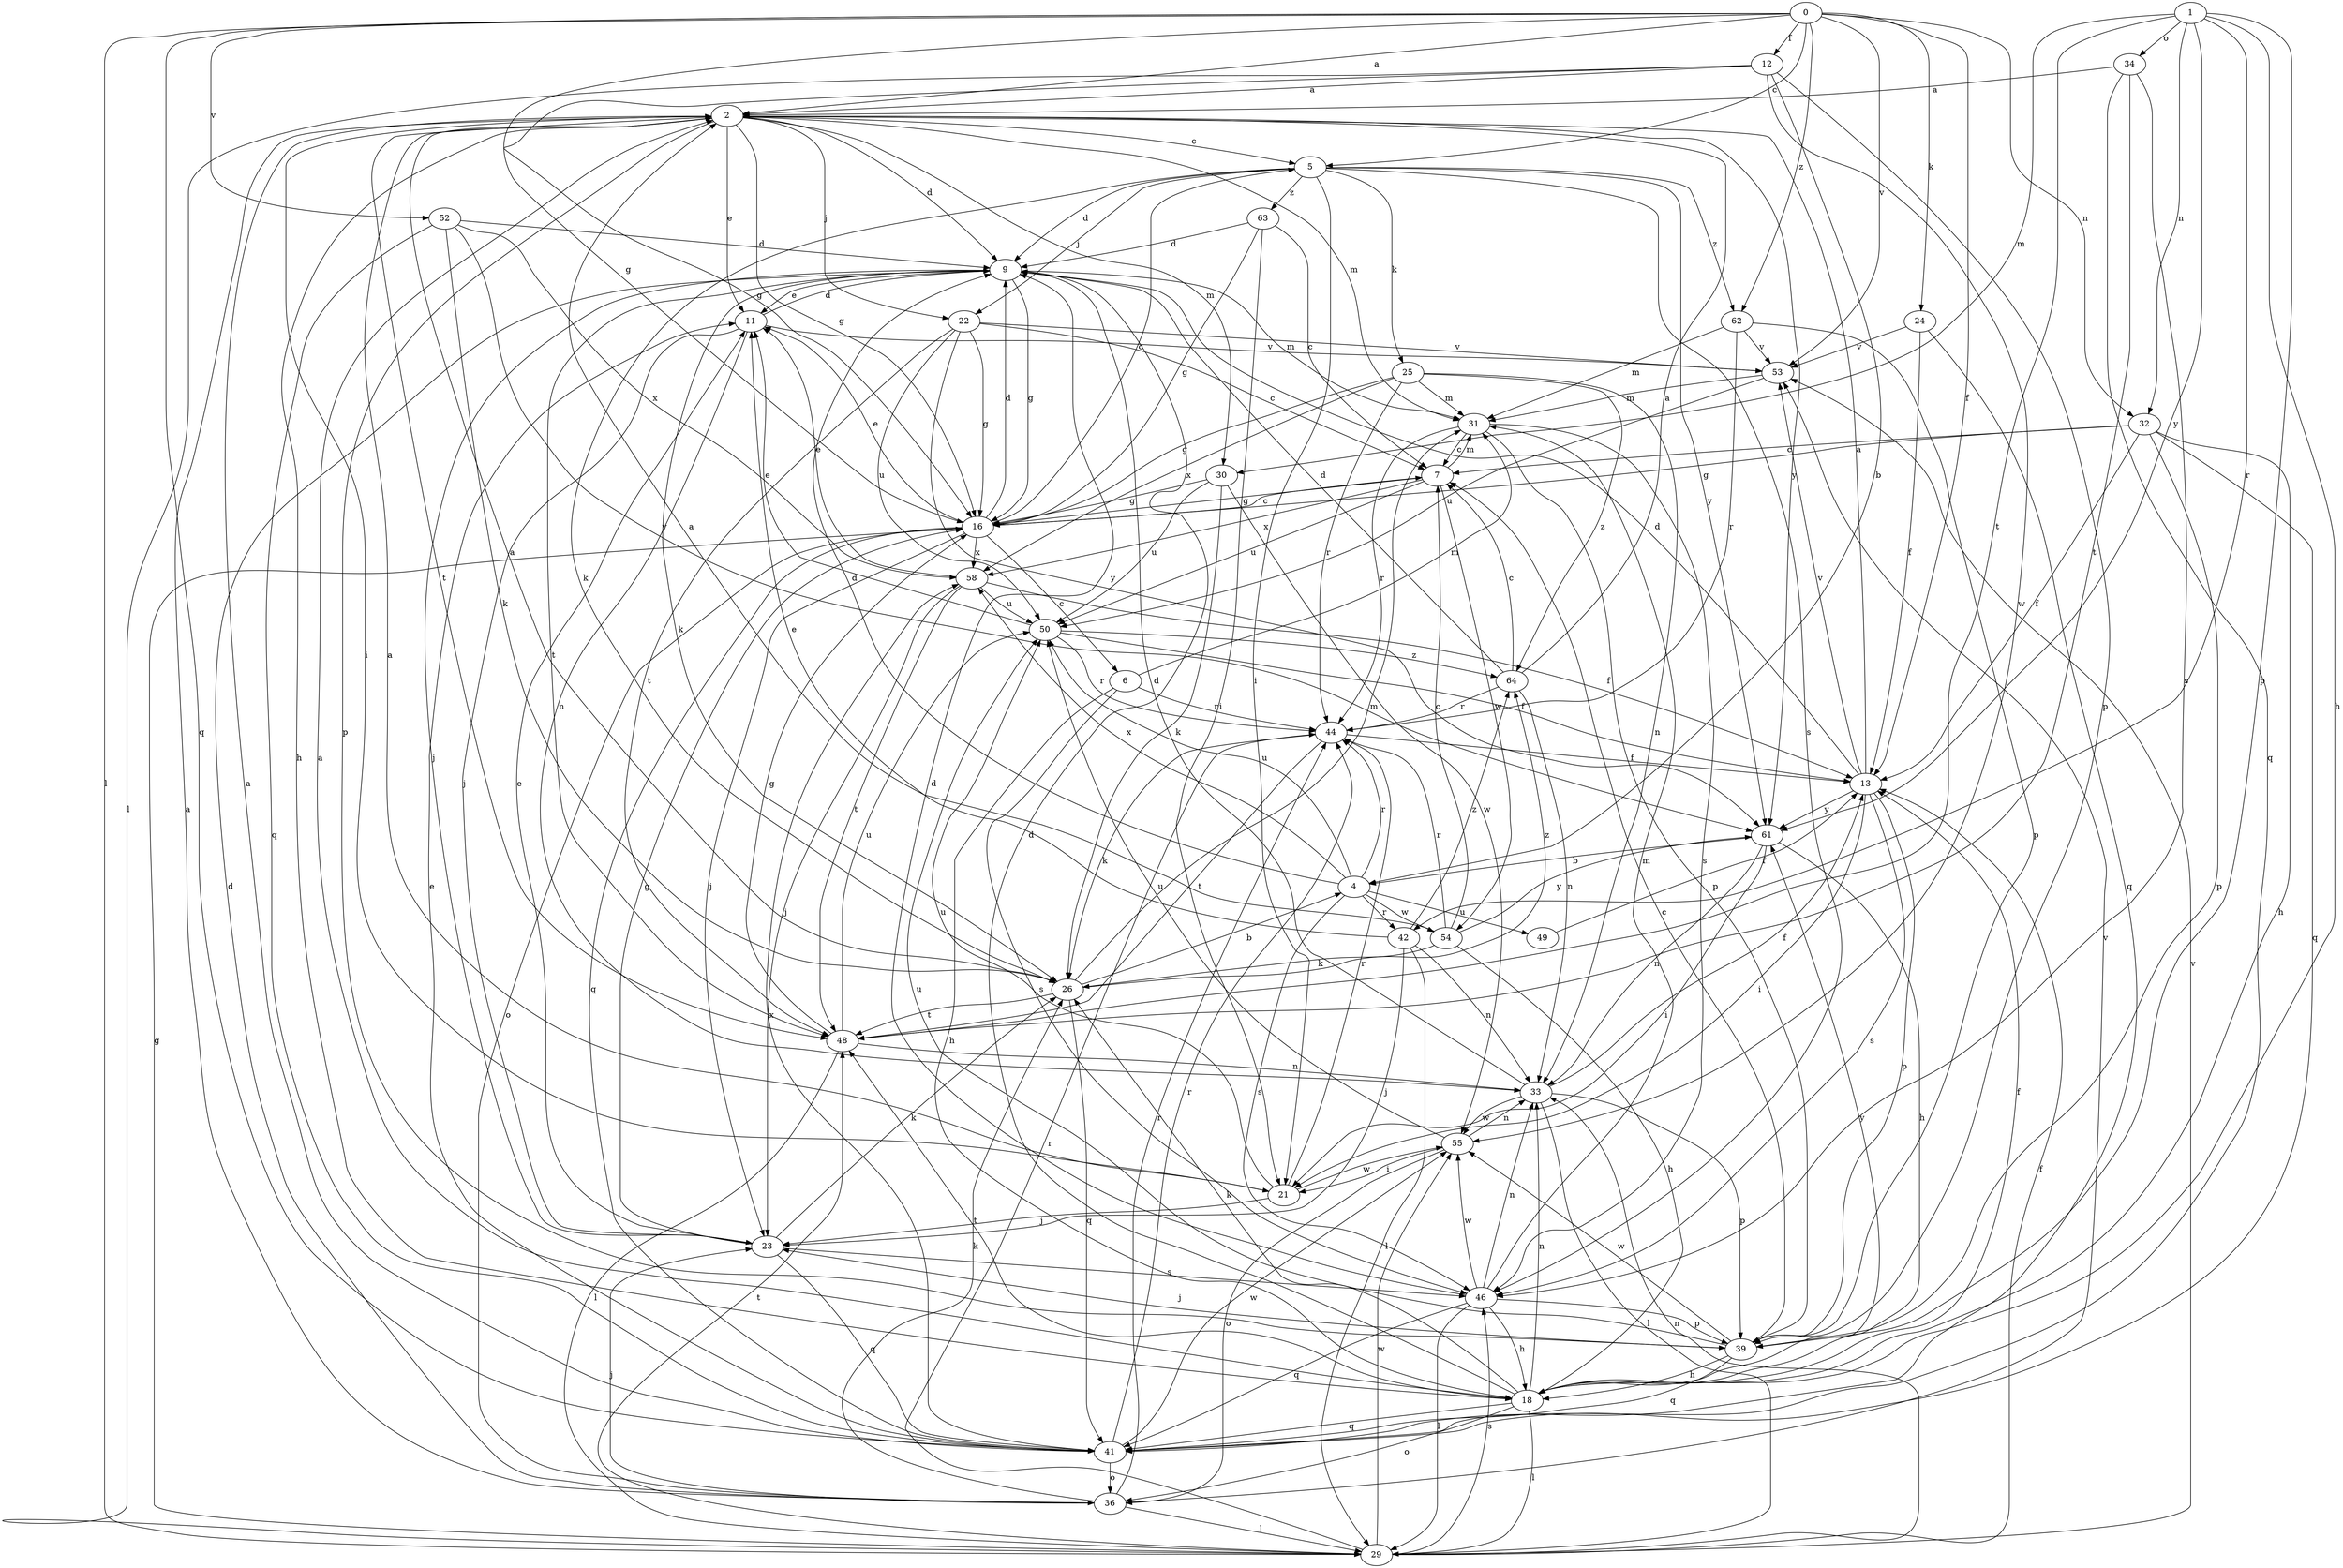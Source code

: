 strict digraph  {
0;
1;
2;
4;
5;
6;
7;
9;
11;
12;
13;
16;
18;
21;
22;
23;
24;
25;
26;
29;
30;
31;
32;
33;
34;
36;
39;
41;
42;
44;
46;
48;
49;
50;
52;
53;
54;
55;
58;
61;
62;
63;
64;
0 -> 2  [label=a];
0 -> 5  [label=c];
0 -> 12  [label=f];
0 -> 13  [label=f];
0 -> 16  [label=g];
0 -> 24  [label=k];
0 -> 29  [label=l];
0 -> 32  [label=n];
0 -> 41  [label=q];
0 -> 52  [label=v];
0 -> 53  [label=v];
0 -> 62  [label=z];
1 -> 18  [label=h];
1 -> 30  [label=m];
1 -> 32  [label=n];
1 -> 34  [label=o];
1 -> 39  [label=p];
1 -> 42  [label=r];
1 -> 48  [label=t];
1 -> 61  [label=y];
2 -> 5  [label=c];
2 -> 9  [label=d];
2 -> 11  [label=e];
2 -> 16  [label=g];
2 -> 18  [label=h];
2 -> 21  [label=i];
2 -> 22  [label=j];
2 -> 30  [label=m];
2 -> 31  [label=m];
2 -> 39  [label=p];
2 -> 48  [label=t];
2 -> 61  [label=y];
4 -> 9  [label=d];
4 -> 42  [label=r];
4 -> 44  [label=r];
4 -> 46  [label=s];
4 -> 49  [label=u];
4 -> 50  [label=u];
4 -> 54  [label=w];
4 -> 58  [label=x];
5 -> 9  [label=d];
5 -> 21  [label=i];
5 -> 22  [label=j];
5 -> 25  [label=k];
5 -> 26  [label=k];
5 -> 46  [label=s];
5 -> 61  [label=y];
5 -> 62  [label=z];
5 -> 63  [label=z];
6 -> 18  [label=h];
6 -> 31  [label=m];
6 -> 44  [label=r];
6 -> 46  [label=s];
7 -> 16  [label=g];
7 -> 31  [label=m];
7 -> 50  [label=u];
7 -> 54  [label=w];
7 -> 58  [label=x];
9 -> 11  [label=e];
9 -> 16  [label=g];
9 -> 23  [label=j];
9 -> 26  [label=k];
9 -> 31  [label=m];
9 -> 48  [label=t];
11 -> 9  [label=d];
11 -> 23  [label=j];
11 -> 33  [label=n];
11 -> 53  [label=v];
12 -> 2  [label=a];
12 -> 4  [label=b];
12 -> 16  [label=g];
12 -> 29  [label=l];
12 -> 39  [label=p];
12 -> 55  [label=w];
13 -> 2  [label=a];
13 -> 9  [label=d];
13 -> 21  [label=i];
13 -> 39  [label=p];
13 -> 46  [label=s];
13 -> 53  [label=v];
13 -> 61  [label=y];
16 -> 5  [label=c];
16 -> 6  [label=c];
16 -> 7  [label=c];
16 -> 9  [label=d];
16 -> 11  [label=e];
16 -> 23  [label=j];
16 -> 36  [label=o];
16 -> 41  [label=q];
16 -> 58  [label=x];
18 -> 2  [label=a];
18 -> 9  [label=d];
18 -> 13  [label=f];
18 -> 26  [label=k];
18 -> 29  [label=l];
18 -> 33  [label=n];
18 -> 36  [label=o];
18 -> 41  [label=q];
18 -> 48  [label=t];
18 -> 61  [label=y];
21 -> 2  [label=a];
21 -> 23  [label=j];
21 -> 44  [label=r];
21 -> 50  [label=u];
21 -> 55  [label=w];
22 -> 7  [label=c];
22 -> 16  [label=g];
22 -> 48  [label=t];
22 -> 50  [label=u];
22 -> 53  [label=v];
22 -> 61  [label=y];
23 -> 11  [label=e];
23 -> 16  [label=g];
23 -> 26  [label=k];
23 -> 41  [label=q];
23 -> 46  [label=s];
24 -> 13  [label=f];
24 -> 41  [label=q];
24 -> 53  [label=v];
25 -> 16  [label=g];
25 -> 31  [label=m];
25 -> 33  [label=n];
25 -> 44  [label=r];
25 -> 58  [label=x];
25 -> 64  [label=z];
26 -> 2  [label=a];
26 -> 4  [label=b];
26 -> 31  [label=m];
26 -> 41  [label=q];
26 -> 48  [label=t];
26 -> 64  [label=z];
29 -> 13  [label=f];
29 -> 16  [label=g];
29 -> 33  [label=n];
29 -> 44  [label=r];
29 -> 46  [label=s];
29 -> 48  [label=t];
29 -> 53  [label=v];
29 -> 55  [label=w];
30 -> 16  [label=g];
30 -> 26  [label=k];
30 -> 50  [label=u];
30 -> 55  [label=w];
31 -> 7  [label=c];
31 -> 39  [label=p];
31 -> 44  [label=r];
31 -> 46  [label=s];
32 -> 7  [label=c];
32 -> 13  [label=f];
32 -> 16  [label=g];
32 -> 18  [label=h];
32 -> 39  [label=p];
32 -> 41  [label=q];
33 -> 9  [label=d];
33 -> 13  [label=f];
33 -> 29  [label=l];
33 -> 39  [label=p];
33 -> 55  [label=w];
34 -> 2  [label=a];
34 -> 41  [label=q];
34 -> 46  [label=s];
34 -> 48  [label=t];
36 -> 2  [label=a];
36 -> 9  [label=d];
36 -> 23  [label=j];
36 -> 26  [label=k];
36 -> 29  [label=l];
36 -> 44  [label=r];
36 -> 53  [label=v];
39 -> 7  [label=c];
39 -> 18  [label=h];
39 -> 23  [label=j];
39 -> 41  [label=q];
39 -> 50  [label=u];
39 -> 55  [label=w];
41 -> 2  [label=a];
41 -> 11  [label=e];
41 -> 36  [label=o];
41 -> 44  [label=r];
41 -> 55  [label=w];
41 -> 58  [label=x];
42 -> 11  [label=e];
42 -> 23  [label=j];
42 -> 29  [label=l];
42 -> 33  [label=n];
42 -> 64  [label=z];
44 -> 13  [label=f];
44 -> 26  [label=k];
44 -> 48  [label=t];
46 -> 9  [label=d];
46 -> 18  [label=h];
46 -> 29  [label=l];
46 -> 31  [label=m];
46 -> 33  [label=n];
46 -> 39  [label=p];
46 -> 41  [label=q];
46 -> 55  [label=w];
48 -> 16  [label=g];
48 -> 29  [label=l];
48 -> 33  [label=n];
48 -> 50  [label=u];
49 -> 13  [label=f];
50 -> 11  [label=e];
50 -> 13  [label=f];
50 -> 44  [label=r];
50 -> 64  [label=z];
52 -> 9  [label=d];
52 -> 26  [label=k];
52 -> 41  [label=q];
52 -> 58  [label=x];
52 -> 61  [label=y];
53 -> 31  [label=m];
53 -> 50  [label=u];
54 -> 2  [label=a];
54 -> 7  [label=c];
54 -> 18  [label=h];
54 -> 26  [label=k];
54 -> 44  [label=r];
54 -> 61  [label=y];
55 -> 21  [label=i];
55 -> 33  [label=n];
55 -> 36  [label=o];
55 -> 50  [label=u];
58 -> 11  [label=e];
58 -> 13  [label=f];
58 -> 23  [label=j];
58 -> 48  [label=t];
58 -> 50  [label=u];
61 -> 4  [label=b];
61 -> 18  [label=h];
61 -> 21  [label=i];
61 -> 33  [label=n];
62 -> 31  [label=m];
62 -> 39  [label=p];
62 -> 44  [label=r];
62 -> 53  [label=v];
63 -> 7  [label=c];
63 -> 9  [label=d];
63 -> 16  [label=g];
63 -> 21  [label=i];
64 -> 2  [label=a];
64 -> 7  [label=c];
64 -> 9  [label=d];
64 -> 33  [label=n];
64 -> 44  [label=r];
}
